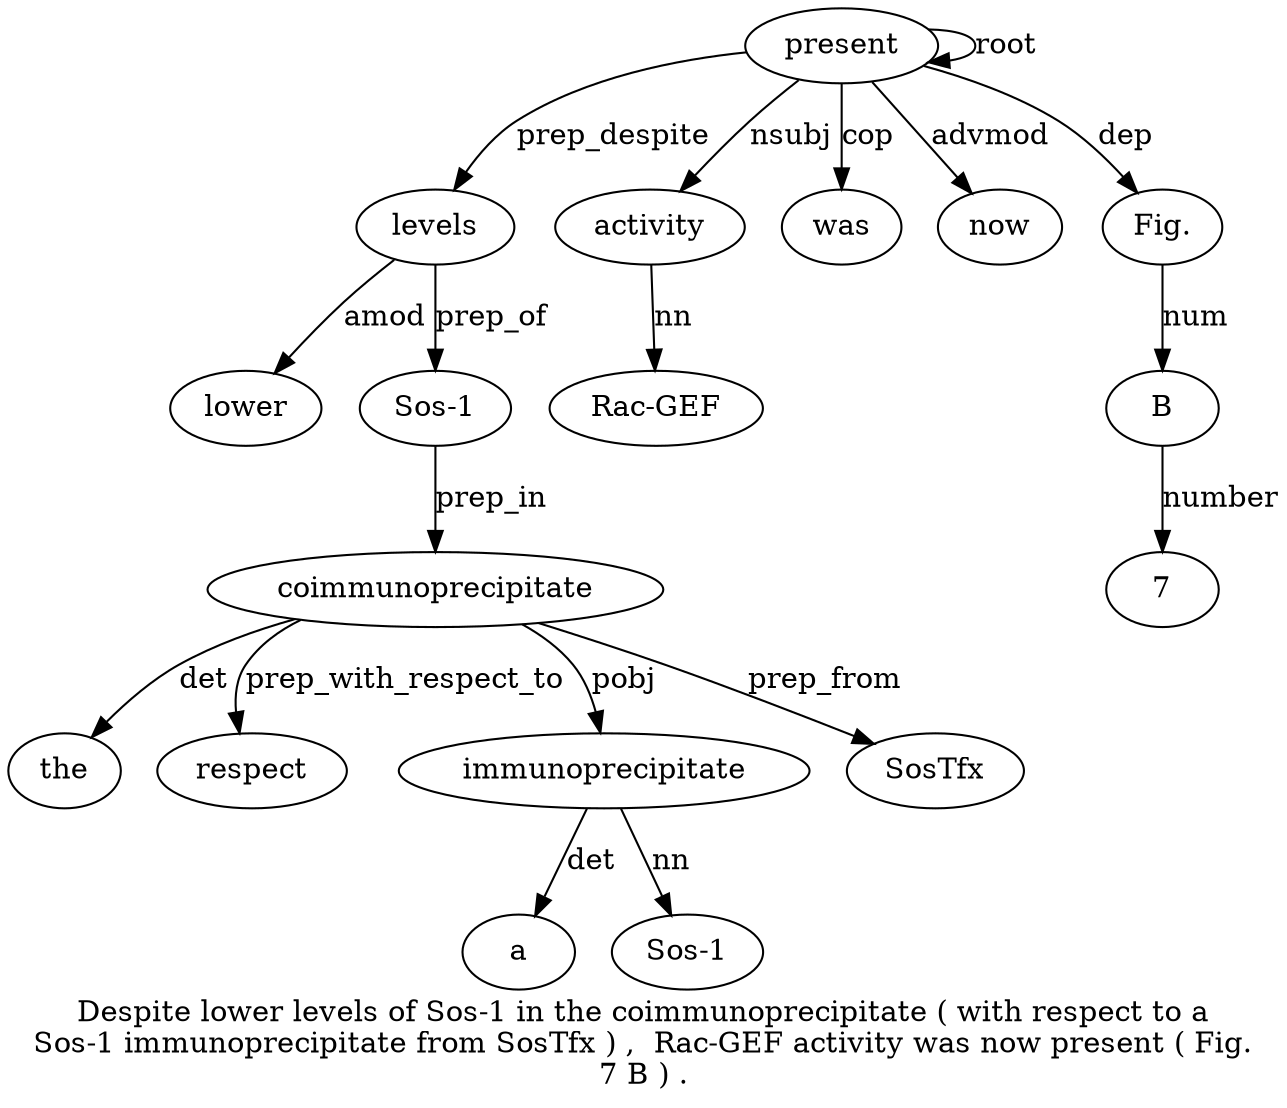 digraph "Despite lower levels of Sos-1 in the coimmunoprecipitate ( with respect to a Sos-1 immunoprecipitate from SosTfx ) ,  Rac-GEF activity was now present ( Fig. 7 B ) ." {
label="Despite lower levels of Sos-1 in the coimmunoprecipitate ( with respect to a
Sos-1 immunoprecipitate from SosTfx ) ,  Rac-GEF activity was now present ( Fig.
7 B ) .";
levels3 [style=filled, fillcolor=white, label=levels];
lower2 [style=filled, fillcolor=white, label=lower];
levels3 -> lower2  [label=amod];
present24 [style=filled, fillcolor=white, label=present];
present24 -> levels3  [label=prep_despite];
"Sos-15" [style=filled, fillcolor=white, label="Sos-1"];
levels3 -> "Sos-15"  [label=prep_of];
coimmunoprecipitate8 [style=filled, fillcolor=white, label=coimmunoprecipitate];
the7 [style=filled, fillcolor=white, label=the];
coimmunoprecipitate8 -> the7  [label=det];
"Sos-15" -> coimmunoprecipitate8  [label=prep_in];
respect11 [style=filled, fillcolor=white, label=respect];
coimmunoprecipitate8 -> respect11  [label=prep_with_respect_to];
immunoprecipitate15 [style=filled, fillcolor=white, label=immunoprecipitate];
a13 [style=filled, fillcolor=white, label=a];
immunoprecipitate15 -> a13  [label=det];
"Sos-14" [style=filled, fillcolor=white, label="Sos-1"];
immunoprecipitate15 -> "Sos-14"  [label=nn];
coimmunoprecipitate8 -> immunoprecipitate15  [label=pobj];
SosTfx17 [style=filled, fillcolor=white, label=SosTfx];
coimmunoprecipitate8 -> SosTfx17  [label=prep_from];
activity21 [style=filled, fillcolor=white, label=activity];
"Rac-GEF20" [style=filled, fillcolor=white, label="Rac-GEF"];
activity21 -> "Rac-GEF20"  [label=nn];
present24 -> activity21  [label=nsubj];
was22 [style=filled, fillcolor=white, label=was];
present24 -> was22  [label=cop];
now23 [style=filled, fillcolor=white, label=now];
present24 -> now23  [label=advmod];
present24 -> present24  [label=root];
"Fig.26" [style=filled, fillcolor=white, label="Fig."];
present24 -> "Fig.26"  [label=dep];
B28 [style=filled, fillcolor=white, label=B];
72 [style=filled, fillcolor=white, label=7];
B28 -> 72  [label=number];
"Fig.26" -> B28  [label=num];
}
